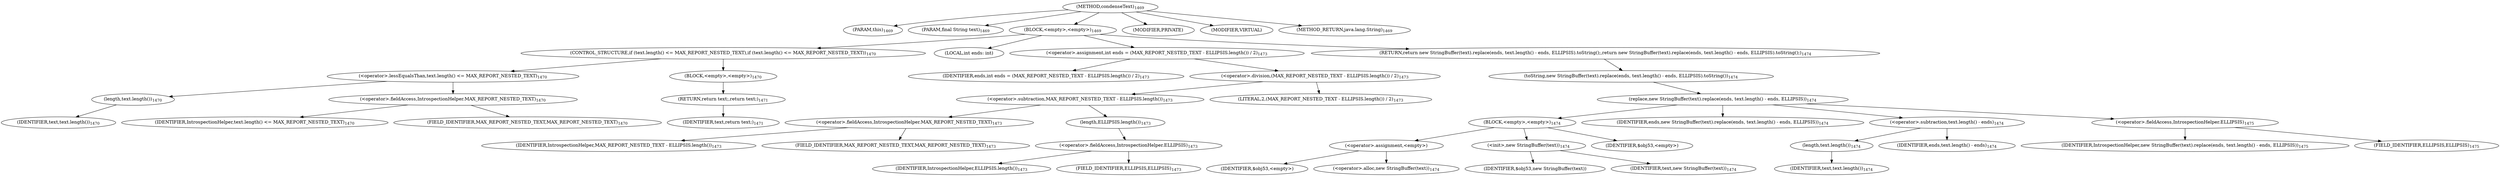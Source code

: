 digraph "condenseText" {  
"3043" [label = <(METHOD,condenseText)<SUB>1469</SUB>> ]
"3044" [label = <(PARAM,this)<SUB>1469</SUB>> ]
"3045" [label = <(PARAM,final String text)<SUB>1469</SUB>> ]
"3046" [label = <(BLOCK,&lt;empty&gt;,&lt;empty&gt;)<SUB>1469</SUB>> ]
"3047" [label = <(CONTROL_STRUCTURE,if (text.length() &lt;= MAX_REPORT_NESTED_TEXT),if (text.length() &lt;= MAX_REPORT_NESTED_TEXT))<SUB>1470</SUB>> ]
"3048" [label = <(&lt;operator&gt;.lessEqualsThan,text.length() &lt;= MAX_REPORT_NESTED_TEXT)<SUB>1470</SUB>> ]
"3049" [label = <(length,text.length())<SUB>1470</SUB>> ]
"3050" [label = <(IDENTIFIER,text,text.length())<SUB>1470</SUB>> ]
"3051" [label = <(&lt;operator&gt;.fieldAccess,IntrospectionHelper.MAX_REPORT_NESTED_TEXT)<SUB>1470</SUB>> ]
"3052" [label = <(IDENTIFIER,IntrospectionHelper,text.length() &lt;= MAX_REPORT_NESTED_TEXT)<SUB>1470</SUB>> ]
"3053" [label = <(FIELD_IDENTIFIER,MAX_REPORT_NESTED_TEXT,MAX_REPORT_NESTED_TEXT)<SUB>1470</SUB>> ]
"3054" [label = <(BLOCK,&lt;empty&gt;,&lt;empty&gt;)<SUB>1470</SUB>> ]
"3055" [label = <(RETURN,return text;,return text;)<SUB>1471</SUB>> ]
"3056" [label = <(IDENTIFIER,text,return text;)<SUB>1471</SUB>> ]
"3057" [label = <(LOCAL,int ends: int)> ]
"3058" [label = <(&lt;operator&gt;.assignment,int ends = (MAX_REPORT_NESTED_TEXT - ELLIPSIS.length()) / 2)<SUB>1473</SUB>> ]
"3059" [label = <(IDENTIFIER,ends,int ends = (MAX_REPORT_NESTED_TEXT - ELLIPSIS.length()) / 2)<SUB>1473</SUB>> ]
"3060" [label = <(&lt;operator&gt;.division,(MAX_REPORT_NESTED_TEXT - ELLIPSIS.length()) / 2)<SUB>1473</SUB>> ]
"3061" [label = <(&lt;operator&gt;.subtraction,MAX_REPORT_NESTED_TEXT - ELLIPSIS.length())<SUB>1473</SUB>> ]
"3062" [label = <(&lt;operator&gt;.fieldAccess,IntrospectionHelper.MAX_REPORT_NESTED_TEXT)<SUB>1473</SUB>> ]
"3063" [label = <(IDENTIFIER,IntrospectionHelper,MAX_REPORT_NESTED_TEXT - ELLIPSIS.length())<SUB>1473</SUB>> ]
"3064" [label = <(FIELD_IDENTIFIER,MAX_REPORT_NESTED_TEXT,MAX_REPORT_NESTED_TEXT)<SUB>1473</SUB>> ]
"3065" [label = <(length,ELLIPSIS.length())<SUB>1473</SUB>> ]
"3066" [label = <(&lt;operator&gt;.fieldAccess,IntrospectionHelper.ELLIPSIS)<SUB>1473</SUB>> ]
"3067" [label = <(IDENTIFIER,IntrospectionHelper,ELLIPSIS.length())<SUB>1473</SUB>> ]
"3068" [label = <(FIELD_IDENTIFIER,ELLIPSIS,ELLIPSIS)<SUB>1473</SUB>> ]
"3069" [label = <(LITERAL,2,(MAX_REPORT_NESTED_TEXT - ELLIPSIS.length()) / 2)<SUB>1473</SUB>> ]
"3070" [label = <(RETURN,return new StringBuffer(text).replace(ends, text.length() - ends, ELLIPSIS).toString();,return new StringBuffer(text).replace(ends, text.length() - ends, ELLIPSIS).toString();)<SUB>1474</SUB>> ]
"3071" [label = <(toString,new StringBuffer(text).replace(ends, text.length() - ends, ELLIPSIS).toString())<SUB>1474</SUB>> ]
"3072" [label = <(replace,new StringBuffer(text).replace(ends, text.length() - ends, ELLIPSIS))<SUB>1474</SUB>> ]
"3073" [label = <(BLOCK,&lt;empty&gt;,&lt;empty&gt;)<SUB>1474</SUB>> ]
"3074" [label = <(&lt;operator&gt;.assignment,&lt;empty&gt;)> ]
"3075" [label = <(IDENTIFIER,$obj53,&lt;empty&gt;)> ]
"3076" [label = <(&lt;operator&gt;.alloc,new StringBuffer(text))<SUB>1474</SUB>> ]
"3077" [label = <(&lt;init&gt;,new StringBuffer(text))<SUB>1474</SUB>> ]
"3078" [label = <(IDENTIFIER,$obj53,new StringBuffer(text))> ]
"3079" [label = <(IDENTIFIER,text,new StringBuffer(text))<SUB>1474</SUB>> ]
"3080" [label = <(IDENTIFIER,$obj53,&lt;empty&gt;)> ]
"3081" [label = <(IDENTIFIER,ends,new StringBuffer(text).replace(ends, text.length() - ends, ELLIPSIS))<SUB>1474</SUB>> ]
"3082" [label = <(&lt;operator&gt;.subtraction,text.length() - ends)<SUB>1474</SUB>> ]
"3083" [label = <(length,text.length())<SUB>1474</SUB>> ]
"3084" [label = <(IDENTIFIER,text,text.length())<SUB>1474</SUB>> ]
"3085" [label = <(IDENTIFIER,ends,text.length() - ends)<SUB>1474</SUB>> ]
"3086" [label = <(&lt;operator&gt;.fieldAccess,IntrospectionHelper.ELLIPSIS)<SUB>1475</SUB>> ]
"3087" [label = <(IDENTIFIER,IntrospectionHelper,new StringBuffer(text).replace(ends, text.length() - ends, ELLIPSIS))<SUB>1475</SUB>> ]
"3088" [label = <(FIELD_IDENTIFIER,ELLIPSIS,ELLIPSIS)<SUB>1475</SUB>> ]
"3089" [label = <(MODIFIER,PRIVATE)> ]
"3090" [label = <(MODIFIER,VIRTUAL)> ]
"3091" [label = <(METHOD_RETURN,java.lang.String)<SUB>1469</SUB>> ]
  "3043" -> "3044" 
  "3043" -> "3045" 
  "3043" -> "3046" 
  "3043" -> "3089" 
  "3043" -> "3090" 
  "3043" -> "3091" 
  "3046" -> "3047" 
  "3046" -> "3057" 
  "3046" -> "3058" 
  "3046" -> "3070" 
  "3047" -> "3048" 
  "3047" -> "3054" 
  "3048" -> "3049" 
  "3048" -> "3051" 
  "3049" -> "3050" 
  "3051" -> "3052" 
  "3051" -> "3053" 
  "3054" -> "3055" 
  "3055" -> "3056" 
  "3058" -> "3059" 
  "3058" -> "3060" 
  "3060" -> "3061" 
  "3060" -> "3069" 
  "3061" -> "3062" 
  "3061" -> "3065" 
  "3062" -> "3063" 
  "3062" -> "3064" 
  "3065" -> "3066" 
  "3066" -> "3067" 
  "3066" -> "3068" 
  "3070" -> "3071" 
  "3071" -> "3072" 
  "3072" -> "3073" 
  "3072" -> "3081" 
  "3072" -> "3082" 
  "3072" -> "3086" 
  "3073" -> "3074" 
  "3073" -> "3077" 
  "3073" -> "3080" 
  "3074" -> "3075" 
  "3074" -> "3076" 
  "3077" -> "3078" 
  "3077" -> "3079" 
  "3082" -> "3083" 
  "3082" -> "3085" 
  "3083" -> "3084" 
  "3086" -> "3087" 
  "3086" -> "3088" 
}
